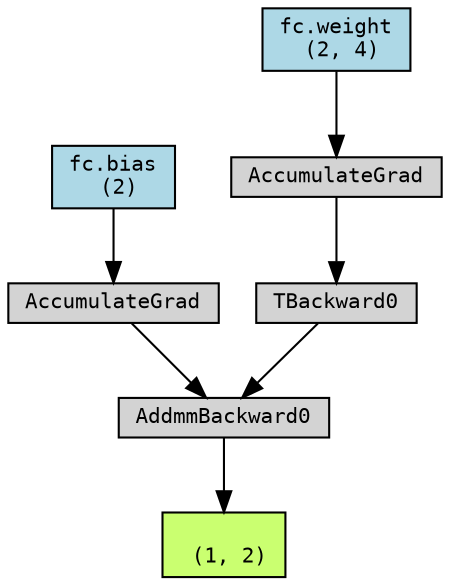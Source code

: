 digraph {
	graph [size="12,12"]
	node [align=left fontname=monospace fontsize=10 height=0.2 ranksep=0.1 shape=box style=filled]
	5459720240 [label="
 (1, 2)" fillcolor=darkolivegreen1]
	5190396432 [label=AddmmBackward0]
	5190387984 -> 5190396432
	4696552800 [label="fc.bias
 (2)" fillcolor=lightblue]
	4696552800 -> 5190387984
	5190387984 [label=AccumulateGrad]
	5190393984 -> 5190396432
	5190393984 [label=TBackward0]
	5190401568 -> 5190393984
	4302140368 [label="fc.weight
 (2, 4)" fillcolor=lightblue]
	4302140368 -> 5190401568
	5190401568 [label=AccumulateGrad]
	5190396432 -> 5459720240
}
